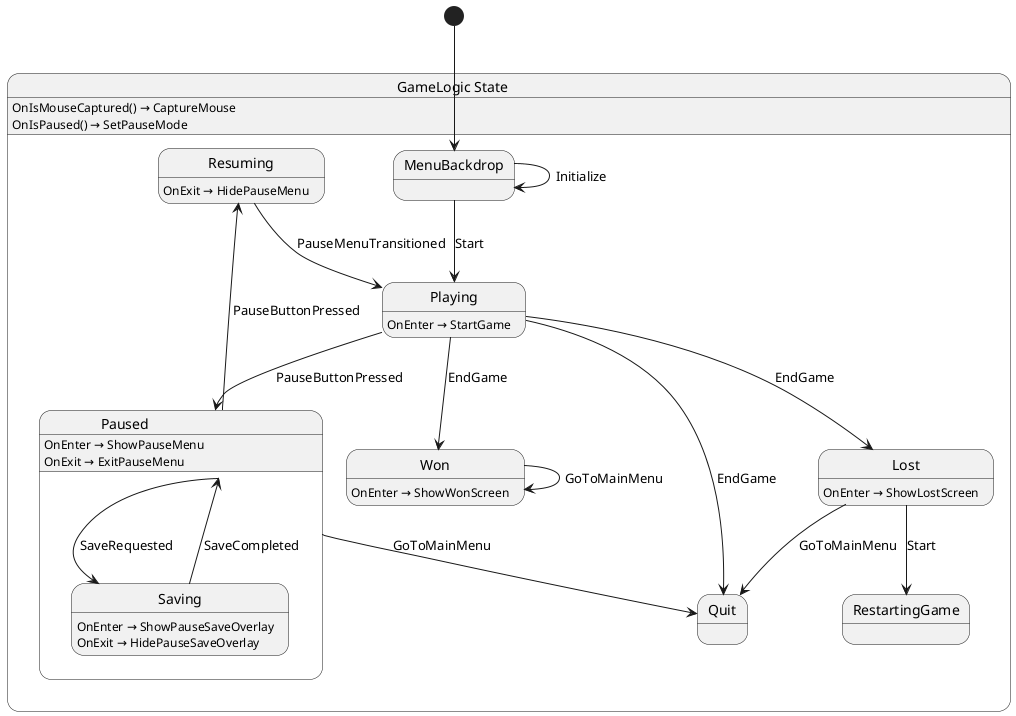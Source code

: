 @startuml GameLogic
state "GameLogic State" as GameDemo_GameLogic_State {
  state "Lost" as GameDemo_GameLogic_State_Lost {
    GameDemo_GameLogic_State_Lost : OnEnter → ShowLostScreen
  }
  state "MenuBackdrop" as GameDemo_GameLogic_State_MenuBackdrop
  state "Paused" as GameDemo_GameLogic_State_Paused {
    state "Saving" as GameDemo_GameLogic_State_Saving {
      GameDemo_GameLogic_State_Saving : OnEnter → ShowPauseSaveOverlay
      GameDemo_GameLogic_State_Saving : OnExit → HidePauseSaveOverlay
    }
    GameDemo_GameLogic_State_Paused : OnEnter → ShowPauseMenu
    GameDemo_GameLogic_State_Paused : OnExit → ExitPauseMenu
  }
  state "Playing" as GameDemo_GameLogic_State_Playing {
    GameDemo_GameLogic_State_Playing : OnEnter → StartGame
  }
  state "Quit" as GameDemo_GameLogic_State_Quit
  state "RestartingGame" as GameDemo_GameLogic_State_RestartingGame
  state "Resuming" as GameDemo_GameLogic_State_Resuming {
    GameDemo_GameLogic_State_Resuming : OnExit → HidePauseMenu
  }
  state "Won" as GameDemo_GameLogic_State_Won {
    GameDemo_GameLogic_State_Won : OnEnter → ShowWonScreen
  }
  GameDemo_GameLogic_State : OnIsMouseCaptured() → CaptureMouse
  GameDemo_GameLogic_State : OnIsPaused() → SetPauseMode
}

GameDemo_GameLogic_State_Lost --> GameDemo_GameLogic_State_Quit : GoToMainMenu
GameDemo_GameLogic_State_Lost --> GameDemo_GameLogic_State_RestartingGame : Start
GameDemo_GameLogic_State_MenuBackdrop --> GameDemo_GameLogic_State_MenuBackdrop : Initialize
GameDemo_GameLogic_State_MenuBackdrop --> GameDemo_GameLogic_State_Playing : Start
GameDemo_GameLogic_State_Paused --> GameDemo_GameLogic_State_Quit : GoToMainMenu
GameDemo_GameLogic_State_Paused --> GameDemo_GameLogic_State_Resuming : PauseButtonPressed
GameDemo_GameLogic_State_Paused --> GameDemo_GameLogic_State_Saving : SaveRequested
GameDemo_GameLogic_State_Playing --> GameDemo_GameLogic_State_Lost : EndGame
GameDemo_GameLogic_State_Playing --> GameDemo_GameLogic_State_Paused : PauseButtonPressed
GameDemo_GameLogic_State_Playing --> GameDemo_GameLogic_State_Quit : EndGame
GameDemo_GameLogic_State_Playing --> GameDemo_GameLogic_State_Won : EndGame
GameDemo_GameLogic_State_Resuming --> GameDemo_GameLogic_State_Playing : PauseMenuTransitioned
GameDemo_GameLogic_State_Saving --> GameDemo_GameLogic_State_Paused : SaveCompleted
GameDemo_GameLogic_State_Won --> GameDemo_GameLogic_State_Won : GoToMainMenu

[*] --> GameDemo_GameLogic_State_MenuBackdrop
@enduml